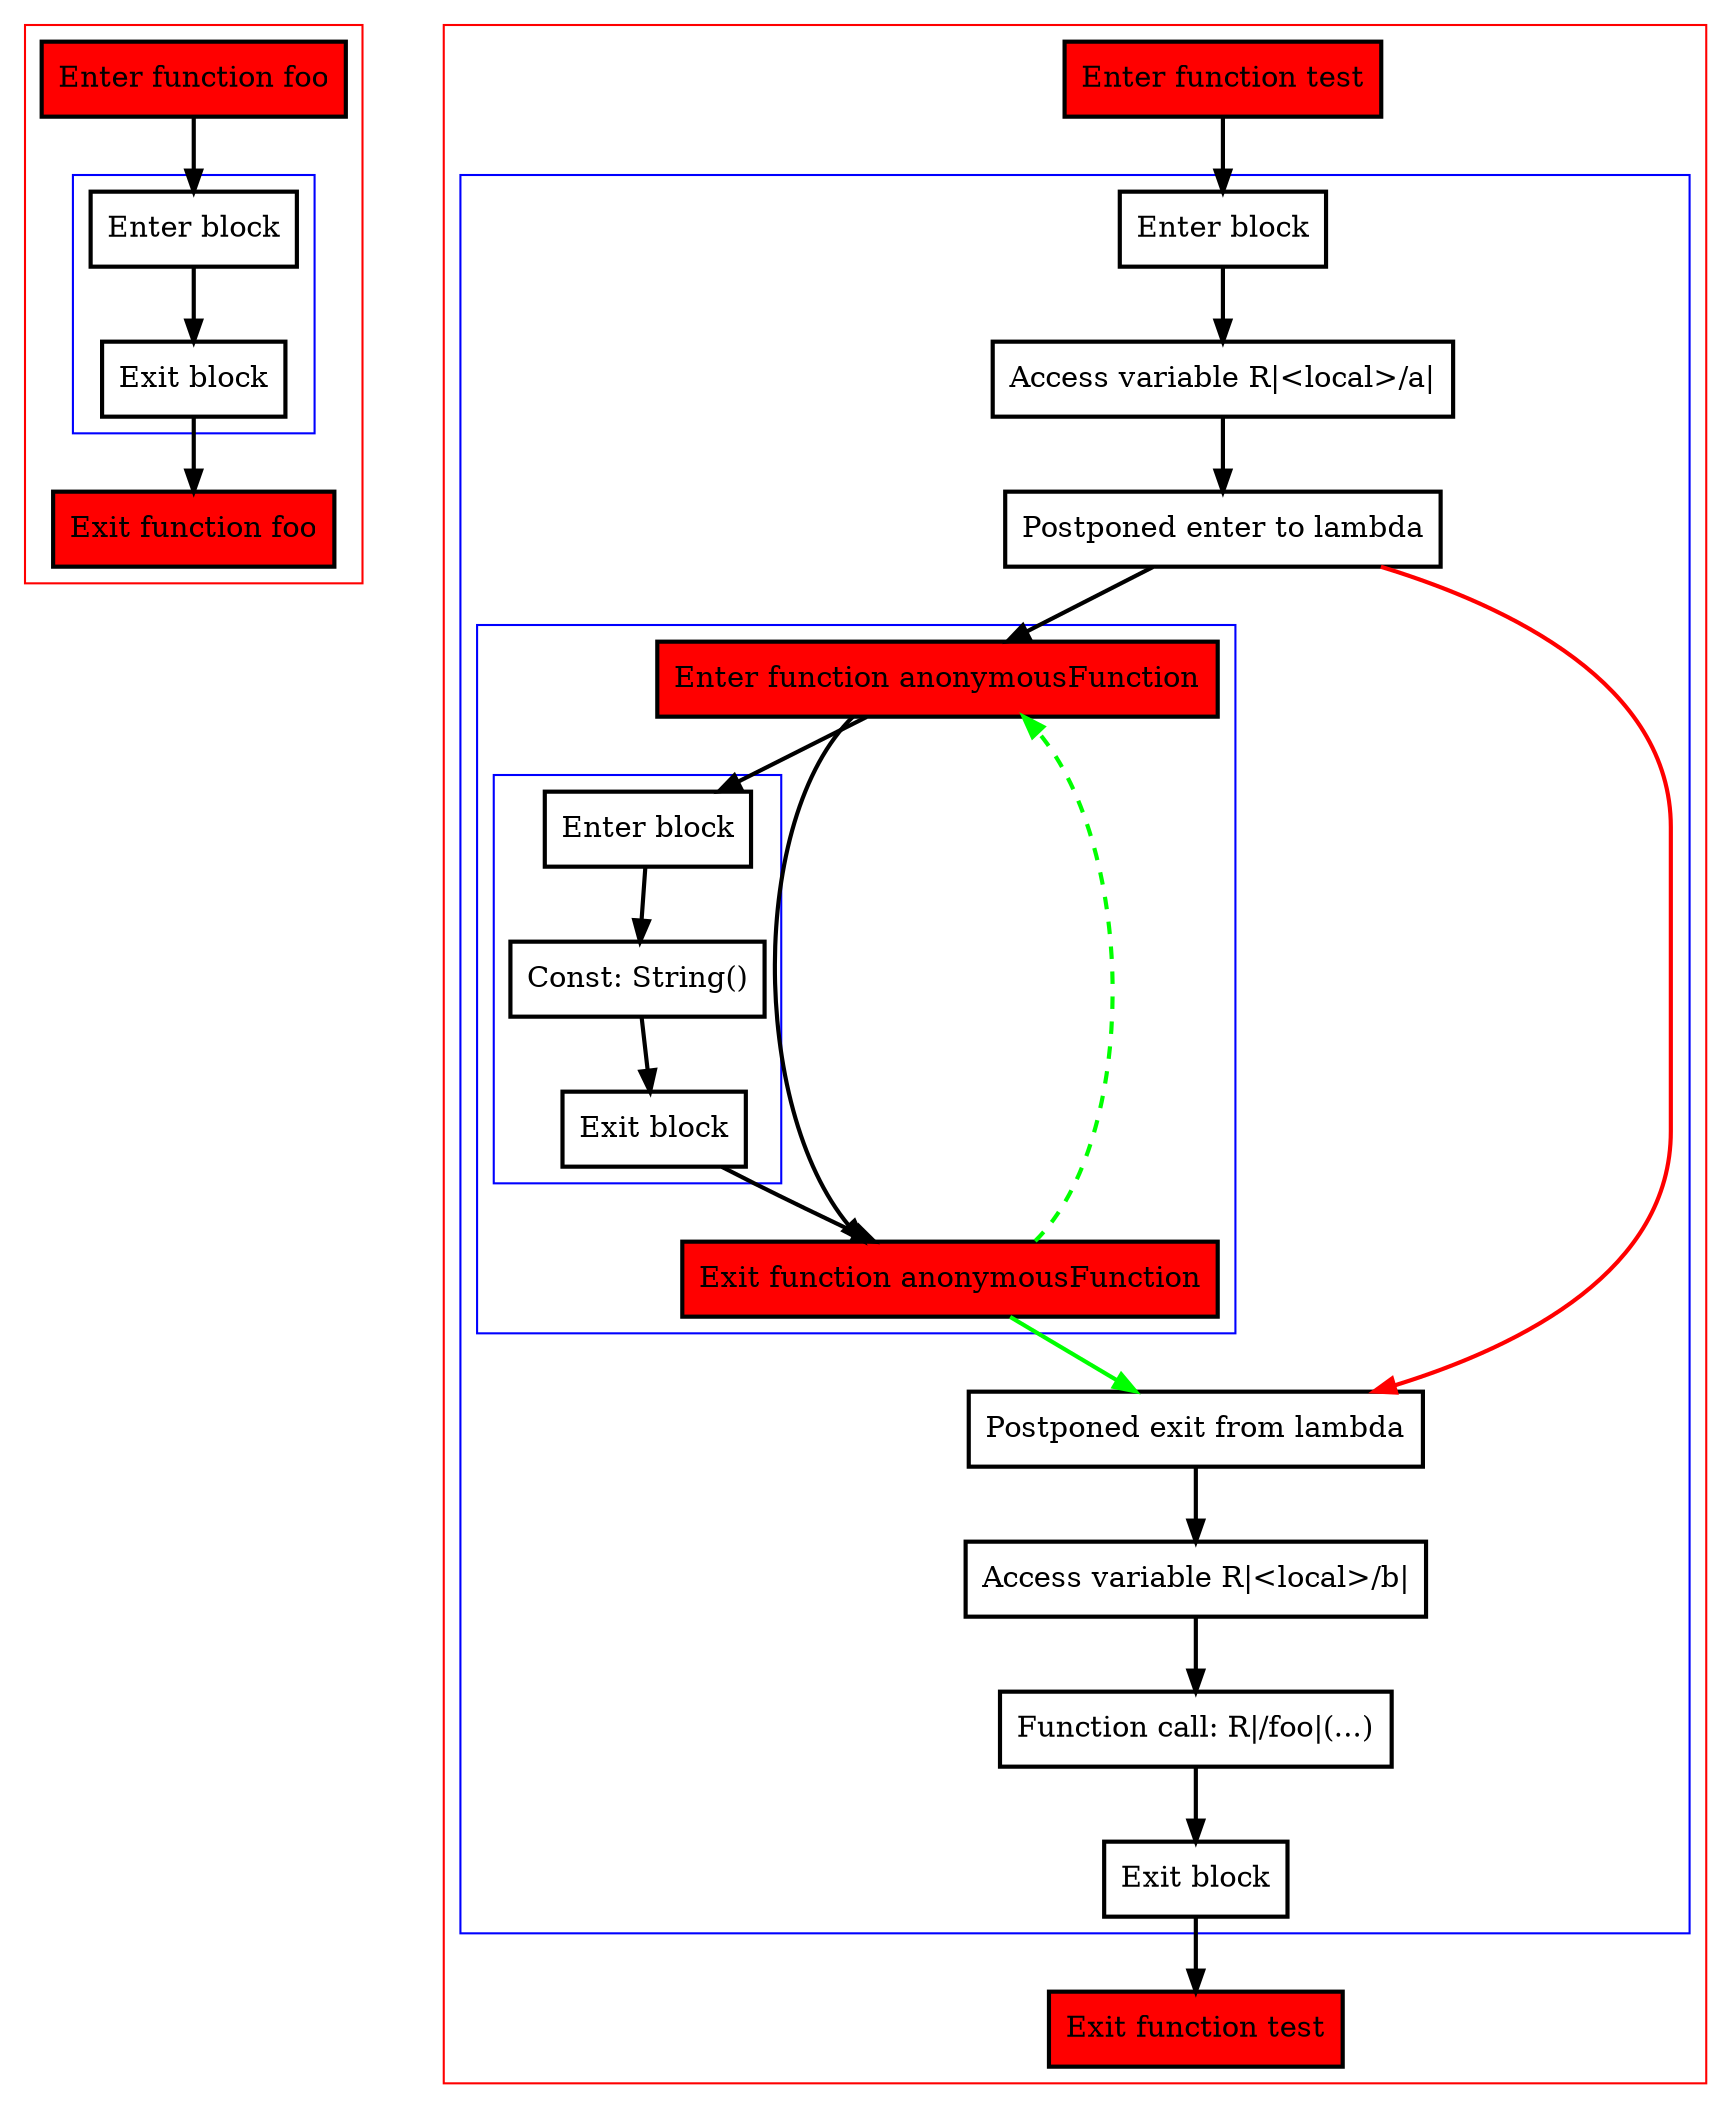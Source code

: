 digraph postponedLambdas_kt {
    graph [nodesep=3]
    node [shape=box penwidth=2]
    edge [penwidth=2]

    subgraph cluster_0 {
        color=red
        0 [label="Enter function foo" style="filled" fillcolor=red];
        subgraph cluster_1 {
            color=blue
            1 [label="Enter block"];
            2 [label="Exit block"];
        }
        3 [label="Exit function foo" style="filled" fillcolor=red];
    }
    0 -> {1};
    1 -> {2};
    2 -> {3};

    subgraph cluster_2 {
        color=red
        4 [label="Enter function test" style="filled" fillcolor=red];
        subgraph cluster_3 {
            color=blue
            5 [label="Enter block"];
            6 [label="Access variable R|<local>/a|"];
            7 [label="Postponed enter to lambda"];
            subgraph cluster_4 {
                color=blue
                13 [label="Enter function anonymousFunction" style="filled" fillcolor=red];
                subgraph cluster_5 {
                    color=blue
                    14 [label="Enter block"];
                    15 [label="Const: String()"];
                    16 [label="Exit block"];
                }
                17 [label="Exit function anonymousFunction" style="filled" fillcolor=red];
            }
            8 [label="Postponed exit from lambda"];
            9 [label="Access variable R|<local>/b|"];
            10 [label="Function call: R|/foo|(...)"];
            11 [label="Exit block"];
        }
        12 [label="Exit function test" style="filled" fillcolor=red];
    }
    4 -> {5};
    5 -> {6};
    6 -> {7};
    7 -> {13};
    7 -> {8} [color=red];
    8 -> {9};
    9 -> {10};
    10 -> {11};
    11 -> {12};
    13 -> {17 14};
    14 -> {15};
    15 -> {16};
    16 -> {17};
    17 -> {8} [color=green];
    17 -> {13} [color=green style=dashed];

}

